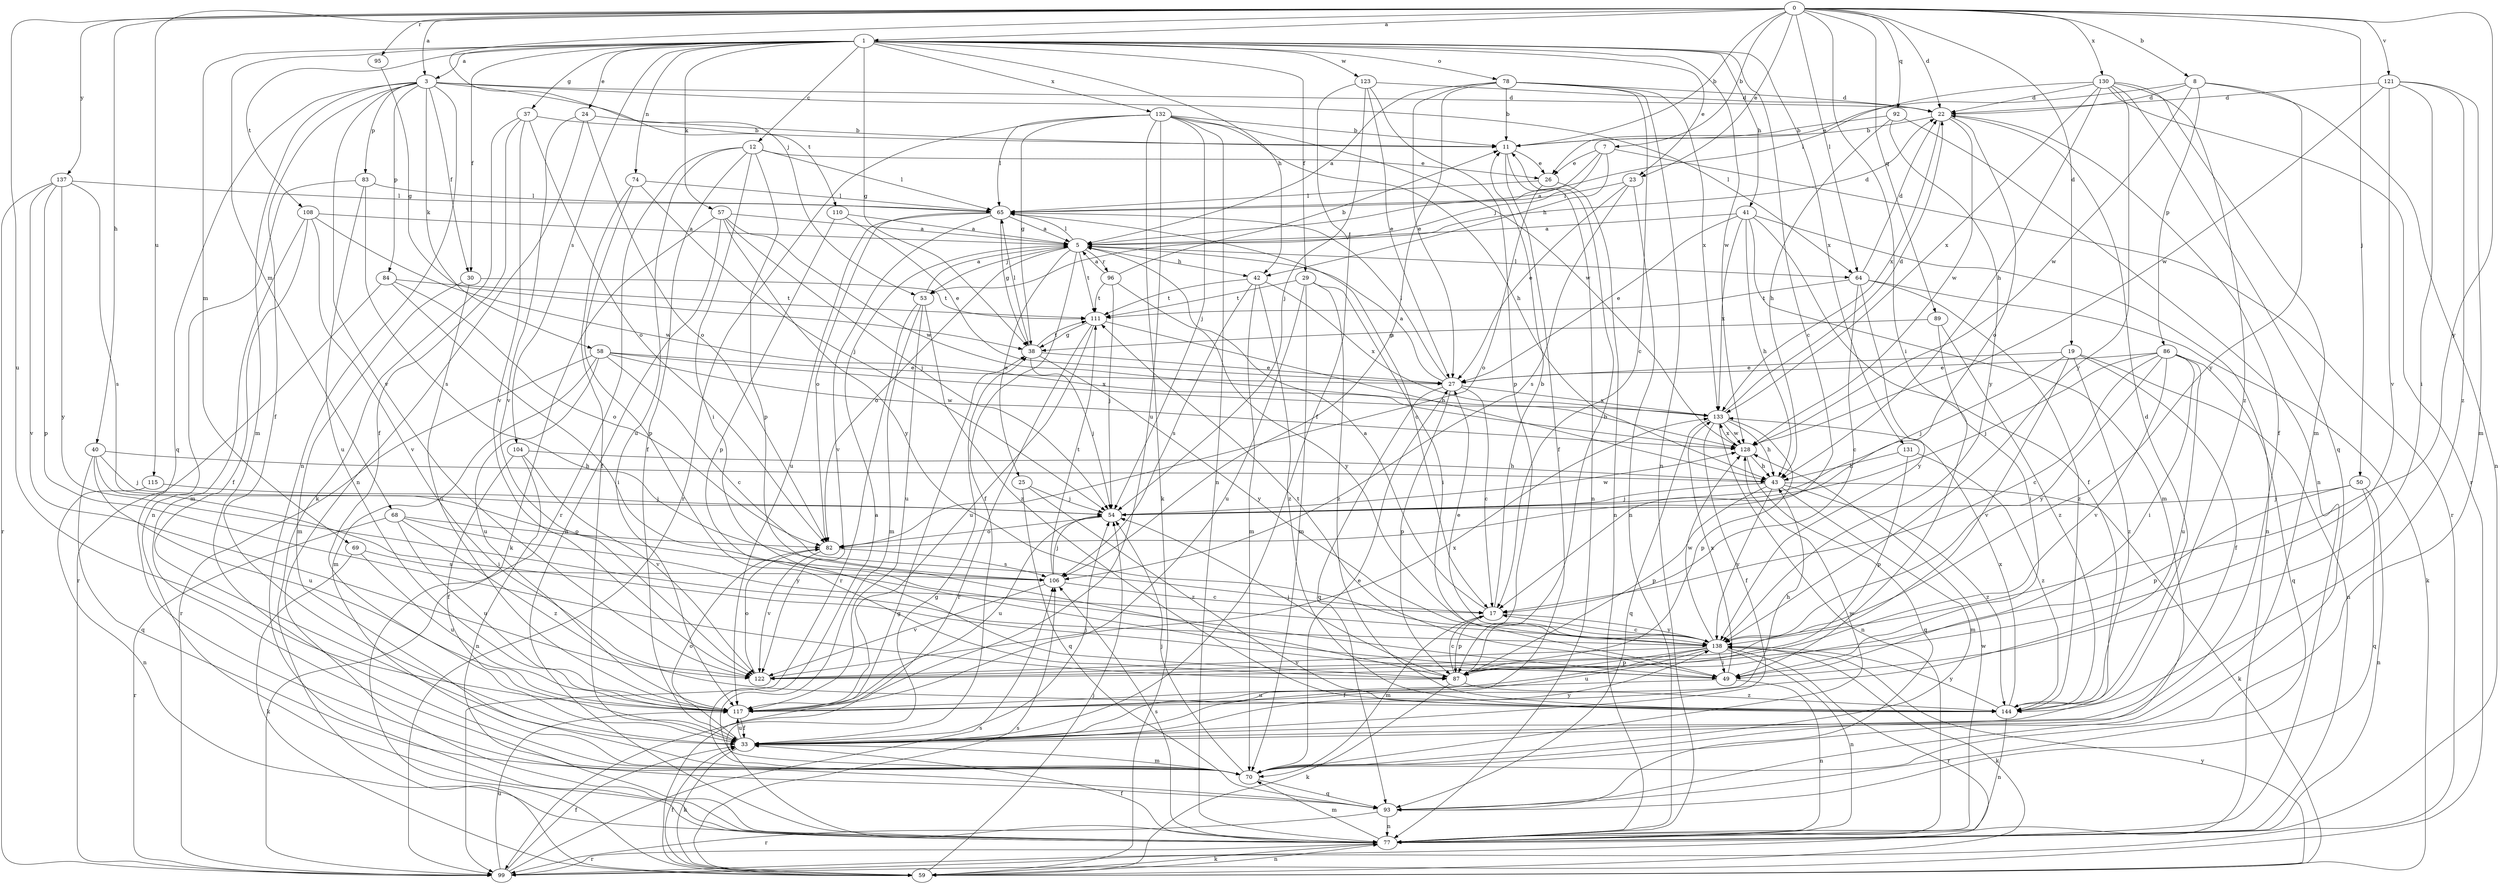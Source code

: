 strict digraph  {
0;
1;
3;
5;
7;
8;
11;
12;
17;
19;
22;
23;
24;
25;
26;
27;
29;
30;
33;
37;
38;
40;
41;
42;
43;
49;
50;
53;
54;
57;
58;
59;
64;
65;
68;
69;
70;
74;
77;
78;
82;
83;
84;
86;
87;
89;
92;
93;
95;
96;
99;
104;
106;
108;
110;
111;
115;
117;
121;
122;
123;
128;
130;
131;
132;
133;
137;
138;
144;
0 -> 1  [label=a];
0 -> 3  [label=a];
0 -> 7  [label=b];
0 -> 8  [label=b];
0 -> 11  [label=b];
0 -> 19  [label=d];
0 -> 22  [label=d];
0 -> 23  [label=e];
0 -> 40  [label=h];
0 -> 49  [label=i];
0 -> 50  [label=j];
0 -> 53  [label=j];
0 -> 64  [label=l];
0 -> 89  [label=q];
0 -> 92  [label=q];
0 -> 95  [label=r];
0 -> 115  [label=u];
0 -> 117  [label=u];
0 -> 121  [label=v];
0 -> 130  [label=x];
0 -> 137  [label=y];
0 -> 138  [label=y];
1 -> 3  [label=a];
1 -> 12  [label=c];
1 -> 17  [label=c];
1 -> 23  [label=e];
1 -> 24  [label=e];
1 -> 29  [label=f];
1 -> 30  [label=f];
1 -> 37  [label=g];
1 -> 38  [label=g];
1 -> 41  [label=h];
1 -> 42  [label=h];
1 -> 57  [label=k];
1 -> 68  [label=m];
1 -> 69  [label=m];
1 -> 74  [label=n];
1 -> 78  [label=o];
1 -> 104  [label=s];
1 -> 108  [label=t];
1 -> 123  [label=w];
1 -> 128  [label=w];
1 -> 131  [label=x];
1 -> 132  [label=x];
3 -> 22  [label=d];
3 -> 30  [label=f];
3 -> 33  [label=f];
3 -> 58  [label=k];
3 -> 64  [label=l];
3 -> 70  [label=m];
3 -> 77  [label=n];
3 -> 83  [label=p];
3 -> 84  [label=p];
3 -> 93  [label=q];
3 -> 110  [label=t];
3 -> 122  [label=v];
5 -> 22  [label=d];
5 -> 25  [label=e];
5 -> 33  [label=f];
5 -> 42  [label=h];
5 -> 53  [label=j];
5 -> 64  [label=l];
5 -> 65  [label=l];
5 -> 82  [label=o];
5 -> 96  [label=r];
5 -> 111  [label=t];
7 -> 5  [label=a];
7 -> 26  [label=e];
7 -> 42  [label=h];
7 -> 53  [label=j];
7 -> 99  [label=r];
8 -> 22  [label=d];
8 -> 26  [label=e];
8 -> 77  [label=n];
8 -> 86  [label=p];
8 -> 128  [label=w];
8 -> 138  [label=y];
11 -> 26  [label=e];
11 -> 33  [label=f];
11 -> 77  [label=n];
12 -> 26  [label=e];
12 -> 33  [label=f];
12 -> 49  [label=i];
12 -> 65  [label=l];
12 -> 87  [label=p];
12 -> 99  [label=r];
12 -> 117  [label=u];
17 -> 5  [label=a];
17 -> 11  [label=b];
17 -> 70  [label=m];
17 -> 87  [label=p];
17 -> 138  [label=y];
19 -> 27  [label=e];
19 -> 33  [label=f];
19 -> 54  [label=j];
19 -> 77  [label=n];
19 -> 122  [label=v];
19 -> 144  [label=z];
22 -> 11  [label=b];
22 -> 33  [label=f];
22 -> 82  [label=o];
22 -> 128  [label=w];
22 -> 133  [label=x];
23 -> 27  [label=e];
23 -> 65  [label=l];
23 -> 77  [label=n];
23 -> 106  [label=s];
24 -> 11  [label=b];
24 -> 77  [label=n];
24 -> 82  [label=o];
24 -> 122  [label=v];
25 -> 54  [label=j];
25 -> 93  [label=q];
25 -> 144  [label=z];
26 -> 65  [label=l];
26 -> 77  [label=n];
26 -> 82  [label=o];
27 -> 5  [label=a];
27 -> 17  [label=c];
27 -> 65  [label=l];
27 -> 87  [label=p];
27 -> 93  [label=q];
27 -> 133  [label=x];
29 -> 49  [label=i];
29 -> 70  [label=m];
29 -> 111  [label=t];
29 -> 117  [label=u];
29 -> 144  [label=z];
30 -> 70  [label=m];
30 -> 111  [label=t];
30 -> 117  [label=u];
33 -> 54  [label=j];
33 -> 59  [label=k];
33 -> 70  [label=m];
33 -> 82  [label=o];
33 -> 117  [label=u];
33 -> 138  [label=y];
37 -> 11  [label=b];
37 -> 33  [label=f];
37 -> 59  [label=k];
37 -> 82  [label=o];
37 -> 122  [label=v];
38 -> 27  [label=e];
38 -> 54  [label=j];
38 -> 65  [label=l];
38 -> 111  [label=t];
38 -> 138  [label=y];
40 -> 43  [label=h];
40 -> 49  [label=i];
40 -> 54  [label=j];
40 -> 93  [label=q];
40 -> 117  [label=u];
41 -> 5  [label=a];
41 -> 27  [label=e];
41 -> 33  [label=f];
41 -> 43  [label=h];
41 -> 70  [label=m];
41 -> 77  [label=n];
41 -> 133  [label=x];
42 -> 70  [label=m];
42 -> 106  [label=s];
42 -> 111  [label=t];
42 -> 133  [label=x];
42 -> 144  [label=z];
43 -> 54  [label=j];
43 -> 59  [label=k];
43 -> 70  [label=m];
43 -> 87  [label=p];
43 -> 138  [label=y];
43 -> 144  [label=z];
49 -> 77  [label=n];
49 -> 111  [label=t];
49 -> 117  [label=u];
49 -> 133  [label=x];
50 -> 54  [label=j];
50 -> 77  [label=n];
50 -> 87  [label=p];
50 -> 93  [label=q];
53 -> 5  [label=a];
53 -> 70  [label=m];
53 -> 99  [label=r];
53 -> 117  [label=u];
53 -> 144  [label=z];
54 -> 82  [label=o];
54 -> 117  [label=u];
54 -> 128  [label=w];
57 -> 5  [label=a];
57 -> 54  [label=j];
57 -> 59  [label=k];
57 -> 77  [label=n];
57 -> 128  [label=w];
57 -> 138  [label=y];
58 -> 17  [label=c];
58 -> 27  [label=e];
58 -> 70  [label=m];
58 -> 99  [label=r];
58 -> 117  [label=u];
58 -> 128  [label=w];
58 -> 133  [label=x];
59 -> 33  [label=f];
59 -> 38  [label=g];
59 -> 54  [label=j];
59 -> 77  [label=n];
59 -> 106  [label=s];
59 -> 138  [label=y];
64 -> 17  [label=c];
64 -> 22  [label=d];
64 -> 59  [label=k];
64 -> 111  [label=t];
64 -> 138  [label=y];
64 -> 144  [label=z];
65 -> 5  [label=a];
65 -> 17  [label=c];
65 -> 38  [label=g];
65 -> 82  [label=o];
65 -> 117  [label=u];
65 -> 122  [label=v];
68 -> 82  [label=o];
68 -> 99  [label=r];
68 -> 117  [label=u];
68 -> 138  [label=y];
68 -> 144  [label=z];
69 -> 59  [label=k];
69 -> 106  [label=s];
69 -> 117  [label=u];
70 -> 5  [label=a];
70 -> 27  [label=e];
70 -> 54  [label=j];
70 -> 93  [label=q];
70 -> 128  [label=w];
74 -> 33  [label=f];
74 -> 54  [label=j];
74 -> 65  [label=l];
74 -> 87  [label=p];
77 -> 33  [label=f];
77 -> 38  [label=g];
77 -> 59  [label=k];
77 -> 70  [label=m];
77 -> 99  [label=r];
77 -> 106  [label=s];
77 -> 128  [label=w];
78 -> 5  [label=a];
78 -> 11  [label=b];
78 -> 17  [label=c];
78 -> 22  [label=d];
78 -> 27  [label=e];
78 -> 77  [label=n];
78 -> 106  [label=s];
78 -> 133  [label=x];
82 -> 106  [label=s];
82 -> 122  [label=v];
83 -> 65  [label=l];
83 -> 77  [label=n];
83 -> 106  [label=s];
83 -> 117  [label=u];
84 -> 49  [label=i];
84 -> 82  [label=o];
84 -> 99  [label=r];
84 -> 111  [label=t];
86 -> 17  [label=c];
86 -> 27  [label=e];
86 -> 49  [label=i];
86 -> 54  [label=j];
86 -> 93  [label=q];
86 -> 117  [label=u];
86 -> 122  [label=v];
86 -> 138  [label=y];
87 -> 11  [label=b];
87 -> 17  [label=c];
87 -> 54  [label=j];
87 -> 59  [label=k];
87 -> 144  [label=z];
89 -> 38  [label=g];
89 -> 49  [label=i];
89 -> 144  [label=z];
92 -> 11  [label=b];
92 -> 43  [label=h];
92 -> 77  [label=n];
92 -> 138  [label=y];
93 -> 77  [label=n];
93 -> 99  [label=r];
95 -> 38  [label=g];
96 -> 5  [label=a];
96 -> 11  [label=b];
96 -> 54  [label=j];
96 -> 111  [label=t];
96 -> 138  [label=y];
99 -> 33  [label=f];
99 -> 106  [label=s];
99 -> 117  [label=u];
104 -> 33  [label=f];
104 -> 43  [label=h];
104 -> 77  [label=n];
104 -> 122  [label=v];
106 -> 17  [label=c];
106 -> 54  [label=j];
106 -> 111  [label=t];
106 -> 122  [label=v];
108 -> 5  [label=a];
108 -> 33  [label=f];
108 -> 70  [label=m];
108 -> 122  [label=v];
108 -> 128  [label=w];
110 -> 5  [label=a];
110 -> 27  [label=e];
110 -> 87  [label=p];
111 -> 38  [label=g];
111 -> 43  [label=h];
111 -> 99  [label=r];
111 -> 117  [label=u];
115 -> 54  [label=j];
115 -> 77  [label=n];
117 -> 33  [label=f];
117 -> 43  [label=h];
121 -> 22  [label=d];
121 -> 49  [label=i];
121 -> 70  [label=m];
121 -> 122  [label=v];
121 -> 128  [label=w];
121 -> 144  [label=z];
122 -> 82  [label=o];
122 -> 133  [label=x];
123 -> 22  [label=d];
123 -> 27  [label=e];
123 -> 33  [label=f];
123 -> 54  [label=j];
123 -> 87  [label=p];
128 -> 43  [label=h];
128 -> 93  [label=q];
128 -> 133  [label=x];
130 -> 22  [label=d];
130 -> 43  [label=h];
130 -> 65  [label=l];
130 -> 70  [label=m];
130 -> 93  [label=q];
130 -> 99  [label=r];
130 -> 133  [label=x];
130 -> 138  [label=y];
130 -> 144  [label=z];
131 -> 43  [label=h];
131 -> 87  [label=p];
131 -> 144  [label=z];
132 -> 11  [label=b];
132 -> 38  [label=g];
132 -> 43  [label=h];
132 -> 54  [label=j];
132 -> 59  [label=k];
132 -> 65  [label=l];
132 -> 77  [label=n];
132 -> 99  [label=r];
132 -> 117  [label=u];
132 -> 128  [label=w];
133 -> 22  [label=d];
133 -> 33  [label=f];
133 -> 43  [label=h];
133 -> 77  [label=n];
133 -> 87  [label=p];
133 -> 93  [label=q];
133 -> 128  [label=w];
137 -> 65  [label=l];
137 -> 87  [label=p];
137 -> 99  [label=r];
137 -> 106  [label=s];
137 -> 122  [label=v];
137 -> 138  [label=y];
138 -> 17  [label=c];
138 -> 27  [label=e];
138 -> 33  [label=f];
138 -> 49  [label=i];
138 -> 59  [label=k];
138 -> 77  [label=n];
138 -> 87  [label=p];
138 -> 99  [label=r];
138 -> 117  [label=u];
138 -> 122  [label=v];
138 -> 128  [label=w];
144 -> 22  [label=d];
144 -> 77  [label=n];
144 -> 133  [label=x];
144 -> 138  [label=y];
}
